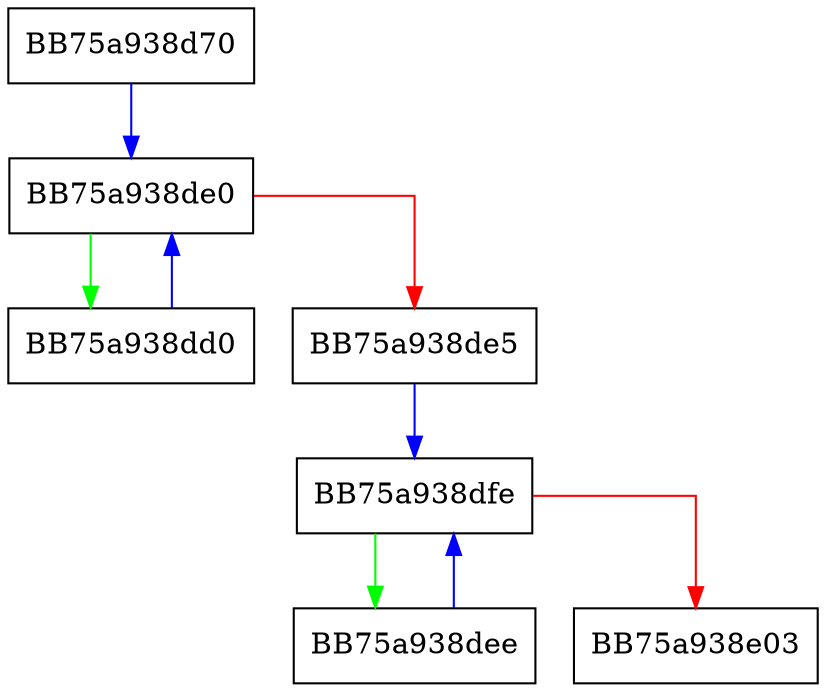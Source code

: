 digraph set {
  node [shape="box"];
  graph [splines=ortho];
  BB75a938d70 -> BB75a938de0 [color="blue"];
  BB75a938dd0 -> BB75a938de0 [color="blue"];
  BB75a938de0 -> BB75a938dd0 [color="green"];
  BB75a938de0 -> BB75a938de5 [color="red"];
  BB75a938de5 -> BB75a938dfe [color="blue"];
  BB75a938dee -> BB75a938dfe [color="blue"];
  BB75a938dfe -> BB75a938dee [color="green"];
  BB75a938dfe -> BB75a938e03 [color="red"];
}
